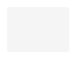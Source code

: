 @startuml

skinparam ClassBackgroundColor #WhiteSmoke
skinparam ClassFontColor #WhiteSmoke
skinparam ClassBorderColor #WhiteSmoke

skinparam ClassStereotypeFontSize 0
skinparam CircledCharacterFontSize 0
skinparam CircledCharacterRadius 0
skinparam ClassBorderThickness 0
skinparam Shadowing false

class Dummy

@enduml